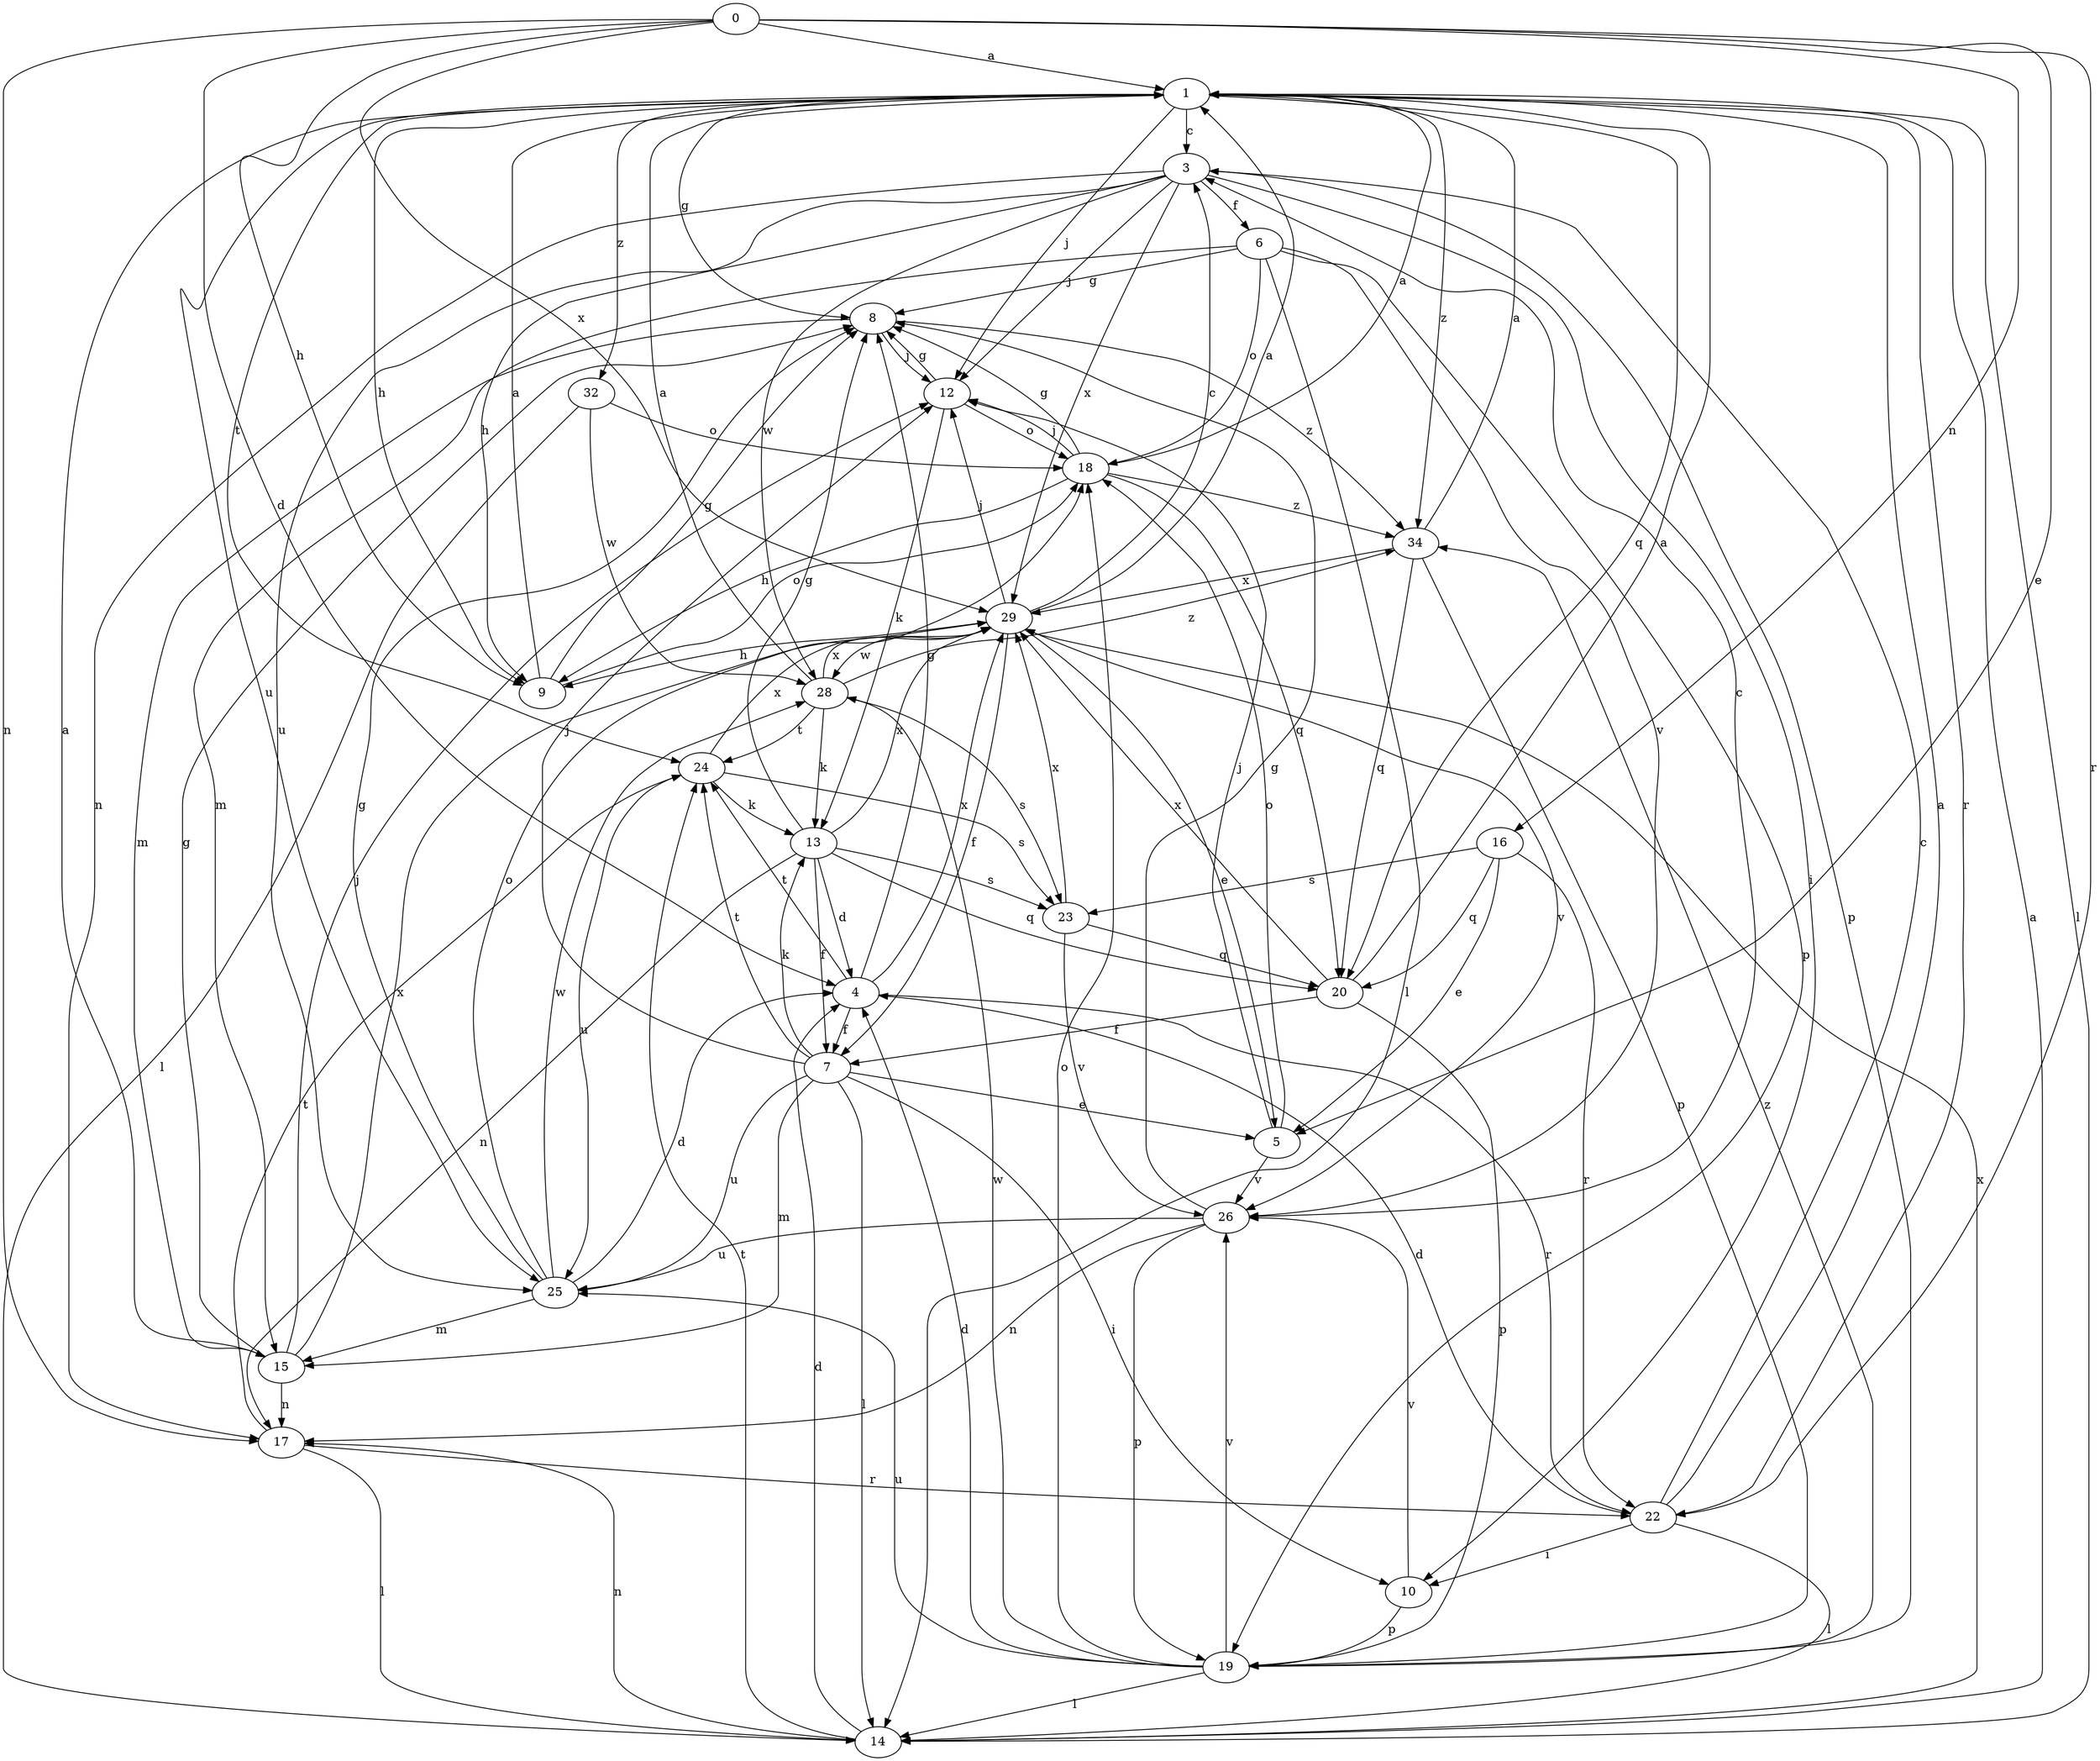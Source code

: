 strict digraph  {
0;
1;
3;
4;
5;
6;
7;
8;
9;
10;
12;
13;
14;
15;
16;
17;
18;
19;
20;
22;
23;
24;
25;
26;
28;
29;
32;
34;
0 -> 1  [label=a];
0 -> 4  [label=d];
0 -> 5  [label=e];
0 -> 9  [label=h];
0 -> 16  [label=n];
0 -> 17  [label=n];
0 -> 22  [label=r];
0 -> 29  [label=x];
1 -> 3  [label=c];
1 -> 8  [label=g];
1 -> 9  [label=h];
1 -> 12  [label=j];
1 -> 14  [label=l];
1 -> 20  [label=q];
1 -> 22  [label=r];
1 -> 24  [label=t];
1 -> 25  [label=u];
1 -> 32  [label=z];
1 -> 34  [label=z];
3 -> 6  [label=f];
3 -> 9  [label=h];
3 -> 10  [label=i];
3 -> 12  [label=j];
3 -> 17  [label=n];
3 -> 19  [label=p];
3 -> 25  [label=u];
3 -> 28  [label=w];
3 -> 29  [label=x];
4 -> 7  [label=f];
4 -> 8  [label=g];
4 -> 22  [label=r];
4 -> 24  [label=t];
4 -> 29  [label=x];
5 -> 12  [label=j];
5 -> 18  [label=o];
5 -> 26  [label=v];
6 -> 8  [label=g];
6 -> 14  [label=l];
6 -> 15  [label=m];
6 -> 18  [label=o];
6 -> 19  [label=p];
6 -> 26  [label=v];
7 -> 5  [label=e];
7 -> 10  [label=i];
7 -> 12  [label=j];
7 -> 13  [label=k];
7 -> 14  [label=l];
7 -> 15  [label=m];
7 -> 24  [label=t];
7 -> 25  [label=u];
8 -> 12  [label=j];
8 -> 15  [label=m];
8 -> 34  [label=z];
9 -> 1  [label=a];
9 -> 8  [label=g];
9 -> 18  [label=o];
10 -> 19  [label=p];
10 -> 26  [label=v];
12 -> 8  [label=g];
12 -> 13  [label=k];
12 -> 18  [label=o];
13 -> 4  [label=d];
13 -> 7  [label=f];
13 -> 8  [label=g];
13 -> 17  [label=n];
13 -> 20  [label=q];
13 -> 23  [label=s];
13 -> 29  [label=x];
14 -> 1  [label=a];
14 -> 4  [label=d];
14 -> 17  [label=n];
14 -> 24  [label=t];
14 -> 29  [label=x];
15 -> 1  [label=a];
15 -> 8  [label=g];
15 -> 12  [label=j];
15 -> 17  [label=n];
15 -> 29  [label=x];
16 -> 5  [label=e];
16 -> 20  [label=q];
16 -> 22  [label=r];
16 -> 23  [label=s];
17 -> 14  [label=l];
17 -> 22  [label=r];
17 -> 24  [label=t];
18 -> 1  [label=a];
18 -> 8  [label=g];
18 -> 9  [label=h];
18 -> 12  [label=j];
18 -> 20  [label=q];
18 -> 34  [label=z];
19 -> 4  [label=d];
19 -> 14  [label=l];
19 -> 18  [label=o];
19 -> 25  [label=u];
19 -> 26  [label=v];
19 -> 28  [label=w];
19 -> 34  [label=z];
20 -> 1  [label=a];
20 -> 7  [label=f];
20 -> 19  [label=p];
20 -> 29  [label=x];
22 -> 1  [label=a];
22 -> 3  [label=c];
22 -> 4  [label=d];
22 -> 10  [label=i];
22 -> 14  [label=l];
23 -> 20  [label=q];
23 -> 26  [label=v];
23 -> 29  [label=x];
24 -> 13  [label=k];
24 -> 23  [label=s];
24 -> 25  [label=u];
24 -> 29  [label=x];
25 -> 4  [label=d];
25 -> 8  [label=g];
25 -> 15  [label=m];
25 -> 18  [label=o];
25 -> 28  [label=w];
26 -> 3  [label=c];
26 -> 8  [label=g];
26 -> 17  [label=n];
26 -> 19  [label=p];
26 -> 25  [label=u];
28 -> 1  [label=a];
28 -> 13  [label=k];
28 -> 23  [label=s];
28 -> 24  [label=t];
28 -> 29  [label=x];
28 -> 34  [label=z];
29 -> 1  [label=a];
29 -> 3  [label=c];
29 -> 5  [label=e];
29 -> 7  [label=f];
29 -> 9  [label=h];
29 -> 12  [label=j];
29 -> 26  [label=v];
29 -> 28  [label=w];
32 -> 14  [label=l];
32 -> 18  [label=o];
32 -> 28  [label=w];
34 -> 1  [label=a];
34 -> 19  [label=p];
34 -> 20  [label=q];
34 -> 29  [label=x];
}
